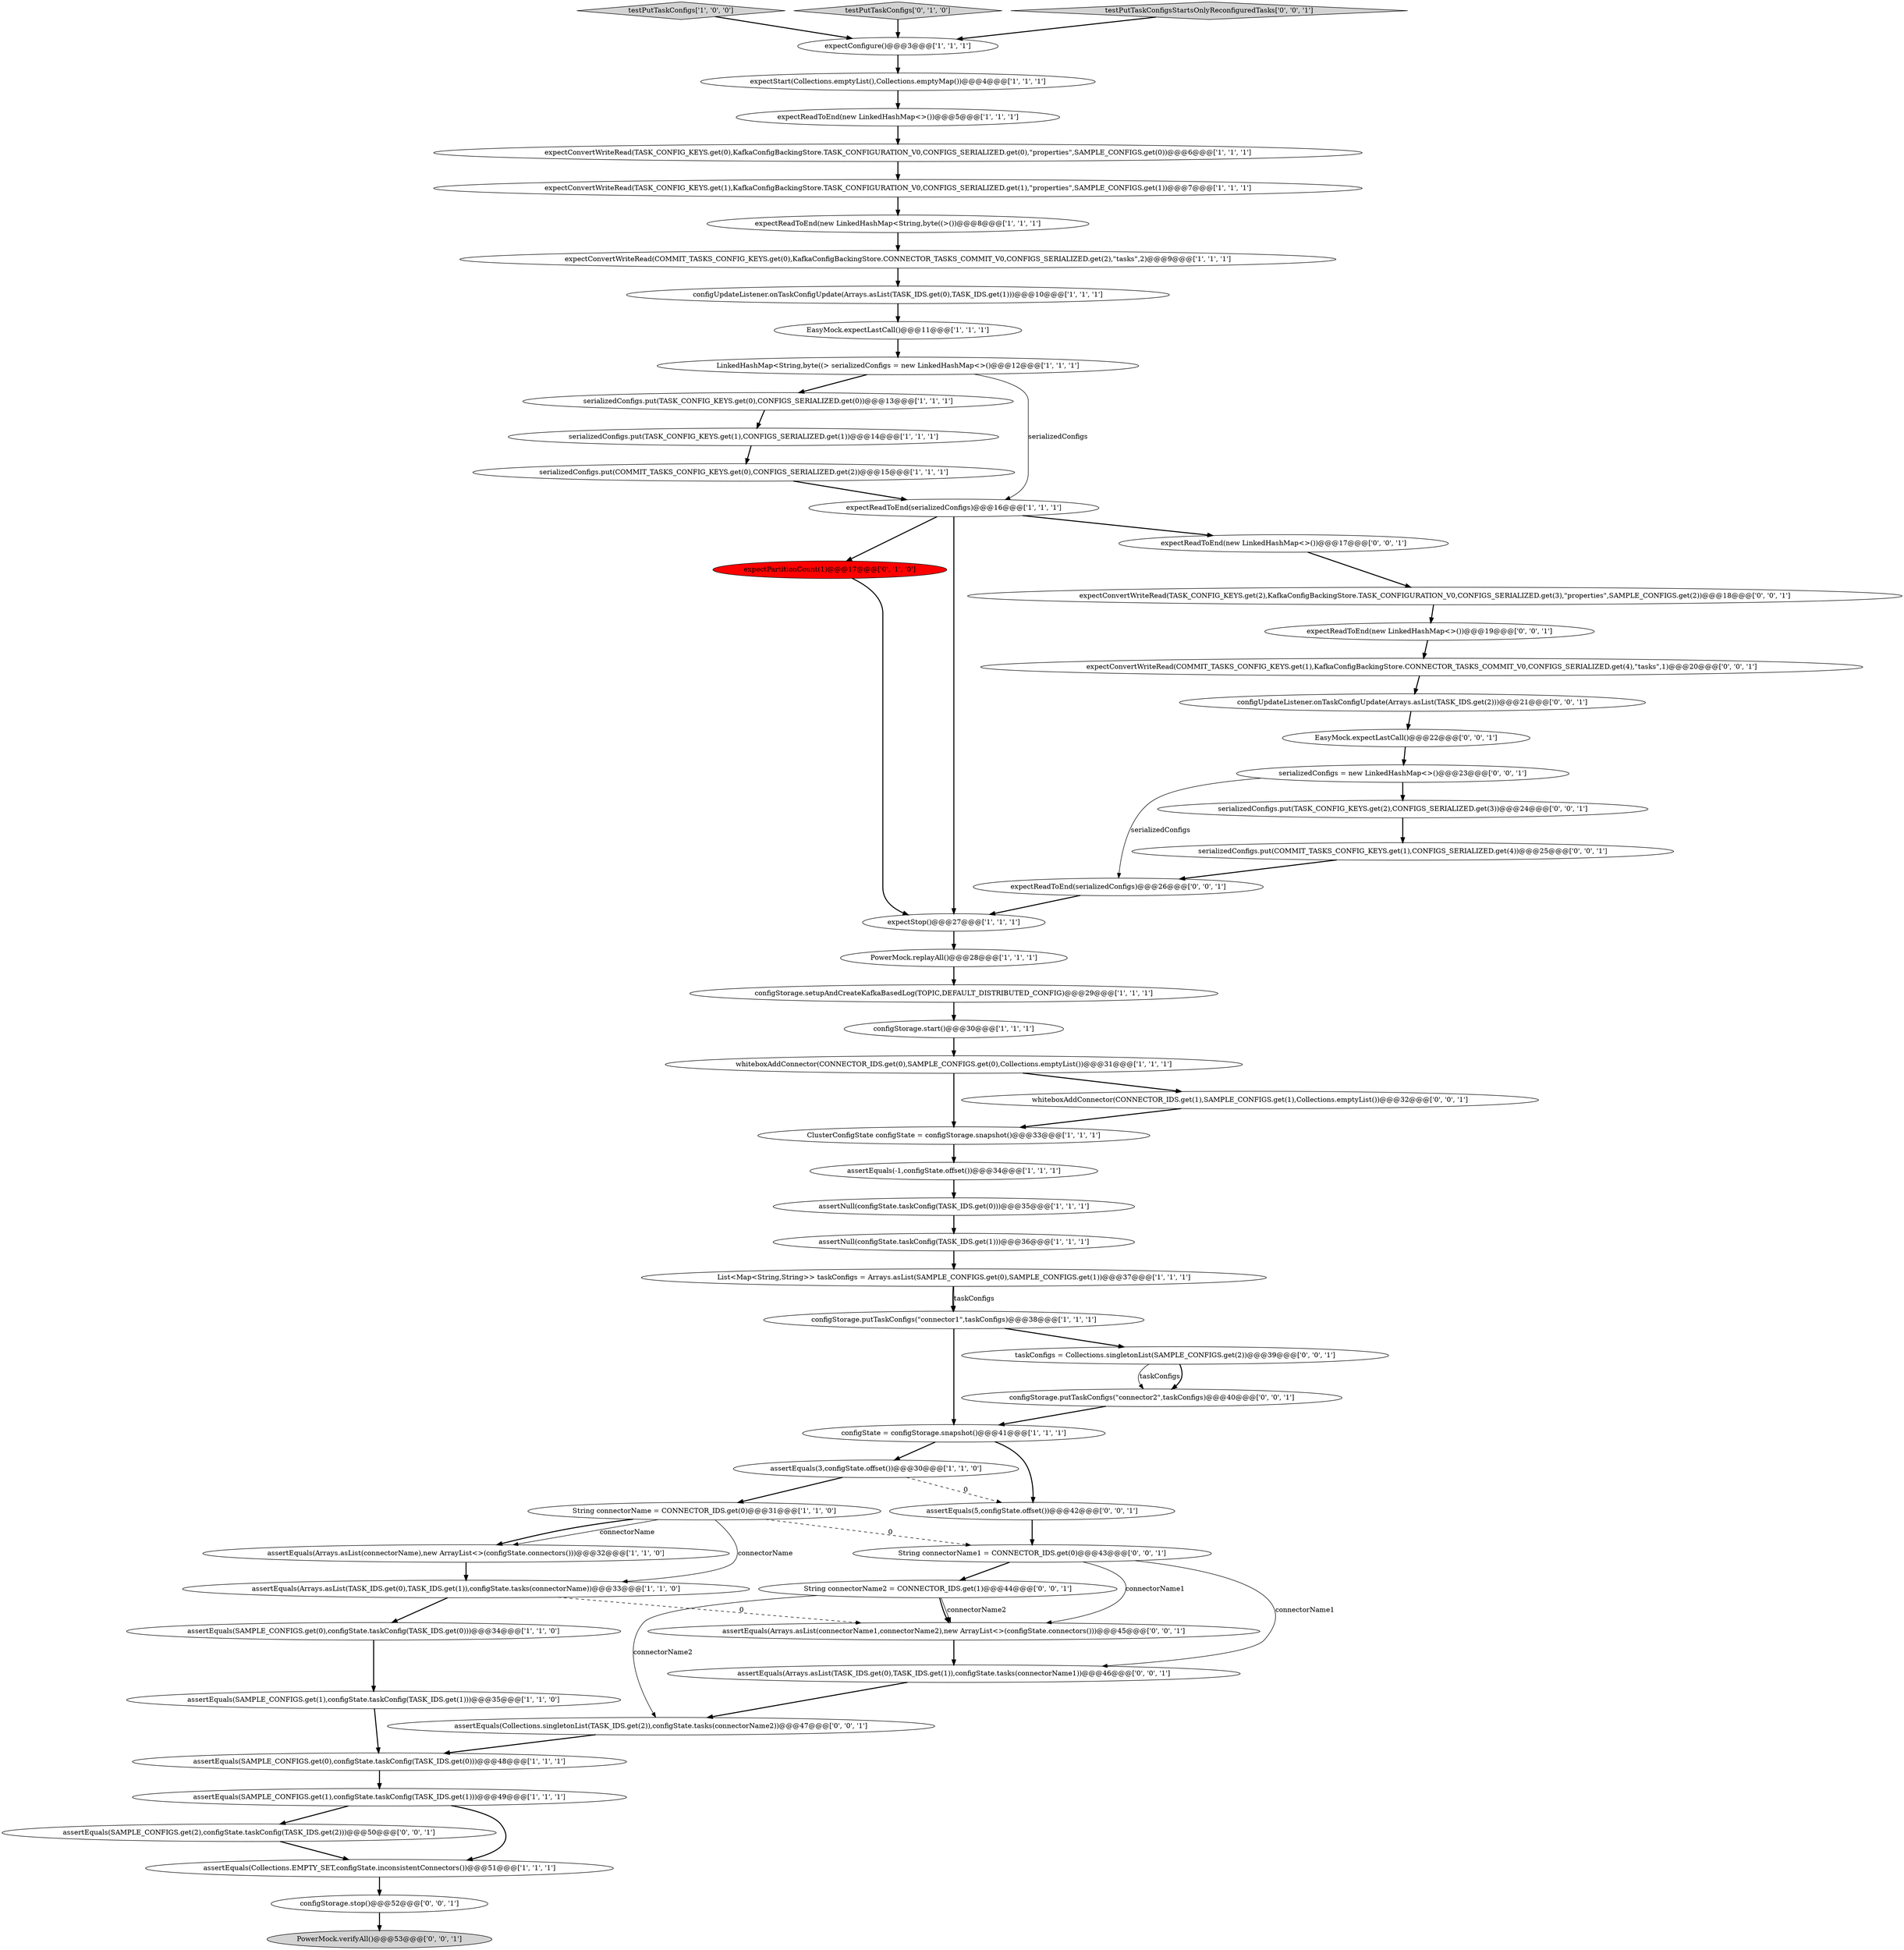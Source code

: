 digraph {
40 [style = filled, label = "expectConvertWriteRead(TASK_CONFIG_KEYS.get(2),KafkaConfigBackingStore.TASK_CONFIGURATION_V0,CONFIGS_SERIALIZED.get(3),\"properties\",SAMPLE_CONFIGS.get(2))@@@18@@@['0', '0', '1']", fillcolor = white, shape = ellipse image = "AAA0AAABBB3BBB"];
56 [style = filled, label = "String connectorName1 = CONNECTOR_IDS.get(0)@@@43@@@['0', '0', '1']", fillcolor = white, shape = ellipse image = "AAA0AAABBB3BBB"];
58 [style = filled, label = "expectConvertWriteRead(COMMIT_TASKS_CONFIG_KEYS.get(1),KafkaConfigBackingStore.CONNECTOR_TASKS_COMMIT_V0,CONFIGS_SERIALIZED.get(4),\"tasks\",1)@@@20@@@['0', '0', '1']", fillcolor = white, shape = ellipse image = "AAA0AAABBB3BBB"];
22 [style = filled, label = "configStorage.putTaskConfigs(\"connector1\",taskConfigs)@@@38@@@['1', '1', '1']", fillcolor = white, shape = ellipse image = "AAA0AAABBB1BBB"];
43 [style = filled, label = "assertEquals(Arrays.asList(connectorName1,connectorName2),new ArrayList<>(configState.connectors()))@@@45@@@['0', '0', '1']", fillcolor = white, shape = ellipse image = "AAA0AAABBB3BBB"];
52 [style = filled, label = "EasyMock.expectLastCall()@@@22@@@['0', '0', '1']", fillcolor = white, shape = ellipse image = "AAA0AAABBB3BBB"];
44 [style = filled, label = "assertEquals(Collections.singletonList(TASK_IDS.get(2)),configState.tasks(connectorName2))@@@47@@@['0', '0', '1']", fillcolor = white, shape = ellipse image = "AAA0AAABBB3BBB"];
46 [style = filled, label = "serializedConfigs = new LinkedHashMap<>()@@@23@@@['0', '0', '1']", fillcolor = white, shape = ellipse image = "AAA0AAABBB3BBB"];
29 [style = filled, label = "List<Map<String,String>> taskConfigs = Arrays.asList(SAMPLE_CONFIGS.get(0),SAMPLE_CONFIGS.get(1))@@@37@@@['1', '1', '1']", fillcolor = white, shape = ellipse image = "AAA0AAABBB1BBB"];
11 [style = filled, label = "ClusterConfigState configState = configStorage.snapshot()@@@33@@@['1', '1', '1']", fillcolor = white, shape = ellipse image = "AAA0AAABBB1BBB"];
36 [style = filled, label = "expectPartitionCount(1)@@@17@@@['0', '1', '0']", fillcolor = red, shape = ellipse image = "AAA1AAABBB2BBB"];
21 [style = filled, label = "expectConvertWriteRead(TASK_CONFIG_KEYS.get(1),KafkaConfigBackingStore.TASK_CONFIGURATION_V0,CONFIGS_SERIALIZED.get(1),\"properties\",SAMPLE_CONFIGS.get(1))@@@7@@@['1', '1', '1']", fillcolor = white, shape = ellipse image = "AAA0AAABBB1BBB"];
8 [style = filled, label = "EasyMock.expectLastCall()@@@11@@@['1', '1', '1']", fillcolor = white, shape = ellipse image = "AAA0AAABBB1BBB"];
23 [style = filled, label = "String connectorName = CONNECTOR_IDS.get(0)@@@31@@@['1', '1', '0']", fillcolor = white, shape = ellipse image = "AAA0AAABBB1BBB"];
25 [style = filled, label = "testPutTaskConfigs['1', '0', '0']", fillcolor = lightgray, shape = diamond image = "AAA0AAABBB1BBB"];
24 [style = filled, label = "assertEquals(SAMPLE_CONFIGS.get(1),configState.taskConfig(TASK_IDS.get(1)))@@@35@@@['1', '1', '0']", fillcolor = white, shape = ellipse image = "AAA0AAABBB1BBB"];
32 [style = filled, label = "assertEquals(-1,configState.offset())@@@34@@@['1', '1', '1']", fillcolor = white, shape = ellipse image = "AAA0AAABBB1BBB"];
37 [style = filled, label = "testPutTaskConfigs['0', '1', '0']", fillcolor = lightgray, shape = diamond image = "AAA0AAABBB2BBB"];
51 [style = filled, label = "expectReadToEnd(new LinkedHashMap<>())@@@17@@@['0', '0', '1']", fillcolor = white, shape = ellipse image = "AAA0AAABBB3BBB"];
18 [style = filled, label = "configUpdateListener.onTaskConfigUpdate(Arrays.asList(TASK_IDS.get(0),TASK_IDS.get(1)))@@@10@@@['1', '1', '1']", fillcolor = white, shape = ellipse image = "AAA0AAABBB1BBB"];
55 [style = filled, label = "expectReadToEnd(new LinkedHashMap<>())@@@19@@@['0', '0', '1']", fillcolor = white, shape = ellipse image = "AAA0AAABBB3BBB"];
0 [style = filled, label = "configStorage.start()@@@30@@@['1', '1', '1']", fillcolor = white, shape = ellipse image = "AAA0AAABBB1BBB"];
3 [style = filled, label = "expectConvertWriteRead(TASK_CONFIG_KEYS.get(0),KafkaConfigBackingStore.TASK_CONFIGURATION_V0,CONFIGS_SERIALIZED.get(0),\"properties\",SAMPLE_CONFIGS.get(0))@@@6@@@['1', '1', '1']", fillcolor = white, shape = ellipse image = "AAA0AAABBB1BBB"];
6 [style = filled, label = "expectReadToEnd(serializedConfigs)@@@16@@@['1', '1', '1']", fillcolor = white, shape = ellipse image = "AAA0AAABBB1BBB"];
10 [style = filled, label = "expectReadToEnd(new LinkedHashMap<>())@@@5@@@['1', '1', '1']", fillcolor = white, shape = ellipse image = "AAA0AAABBB1BBB"];
54 [style = filled, label = "taskConfigs = Collections.singletonList(SAMPLE_CONFIGS.get(2))@@@39@@@['0', '0', '1']", fillcolor = white, shape = ellipse image = "AAA0AAABBB3BBB"];
59 [style = filled, label = "configStorage.stop()@@@52@@@['0', '0', '1']", fillcolor = white, shape = ellipse image = "AAA0AAABBB3BBB"];
42 [style = filled, label = "serializedConfigs.put(COMMIT_TASKS_CONFIG_KEYS.get(1),CONFIGS_SERIALIZED.get(4))@@@25@@@['0', '0', '1']", fillcolor = white, shape = ellipse image = "AAA0AAABBB3BBB"];
30 [style = filled, label = "serializedConfigs.put(TASK_CONFIG_KEYS.get(1),CONFIGS_SERIALIZED.get(1))@@@14@@@['1', '1', '1']", fillcolor = white, shape = ellipse image = "AAA0AAABBB1BBB"];
57 [style = filled, label = "testPutTaskConfigsStartsOnlyReconfiguredTasks['0', '0', '1']", fillcolor = lightgray, shape = diamond image = "AAA0AAABBB3BBB"];
60 [style = filled, label = "assertEquals(5,configState.offset())@@@42@@@['0', '0', '1']", fillcolor = white, shape = ellipse image = "AAA0AAABBB3BBB"];
5 [style = filled, label = "whiteboxAddConnector(CONNECTOR_IDS.get(0),SAMPLE_CONFIGS.get(0),Collections.emptyList())@@@31@@@['1', '1', '1']", fillcolor = white, shape = ellipse image = "AAA0AAABBB1BBB"];
7 [style = filled, label = "serializedConfigs.put(COMMIT_TASKS_CONFIG_KEYS.get(0),CONFIGS_SERIALIZED.get(2))@@@15@@@['1', '1', '1']", fillcolor = white, shape = ellipse image = "AAA0AAABBB1BBB"];
38 [style = filled, label = "whiteboxAddConnector(CONNECTOR_IDS.get(1),SAMPLE_CONFIGS.get(1),Collections.emptyList())@@@32@@@['0', '0', '1']", fillcolor = white, shape = ellipse image = "AAA0AAABBB3BBB"];
14 [style = filled, label = "expectConvertWriteRead(COMMIT_TASKS_CONFIG_KEYS.get(0),KafkaConfigBackingStore.CONNECTOR_TASKS_COMMIT_V0,CONFIGS_SERIALIZED.get(2),\"tasks\",2)@@@9@@@['1', '1', '1']", fillcolor = white, shape = ellipse image = "AAA0AAABBB1BBB"];
16 [style = filled, label = "configState = configStorage.snapshot()@@@41@@@['1', '1', '1']", fillcolor = white, shape = ellipse image = "AAA0AAABBB1BBB"];
19 [style = filled, label = "assertNull(configState.taskConfig(TASK_IDS.get(1)))@@@36@@@['1', '1', '1']", fillcolor = white, shape = ellipse image = "AAA0AAABBB1BBB"];
39 [style = filled, label = "String connectorName2 = CONNECTOR_IDS.get(1)@@@44@@@['0', '0', '1']", fillcolor = white, shape = ellipse image = "AAA0AAABBB3BBB"];
13 [style = filled, label = "expectConfigure()@@@3@@@['1', '1', '1']", fillcolor = white, shape = ellipse image = "AAA0AAABBB1BBB"];
41 [style = filled, label = "configStorage.putTaskConfigs(\"connector2\",taskConfigs)@@@40@@@['0', '0', '1']", fillcolor = white, shape = ellipse image = "AAA0AAABBB3BBB"];
20 [style = filled, label = "assertEquals(Arrays.asList(TASK_IDS.get(0),TASK_IDS.get(1)),configState.tasks(connectorName))@@@33@@@['1', '1', '0']", fillcolor = white, shape = ellipse image = "AAA0AAABBB1BBB"];
50 [style = filled, label = "PowerMock.verifyAll()@@@53@@@['0', '0', '1']", fillcolor = lightgray, shape = ellipse image = "AAA0AAABBB3BBB"];
48 [style = filled, label = "serializedConfigs.put(TASK_CONFIG_KEYS.get(2),CONFIGS_SERIALIZED.get(3))@@@24@@@['0', '0', '1']", fillcolor = white, shape = ellipse image = "AAA0AAABBB3BBB"];
9 [style = filled, label = "serializedConfigs.put(TASK_CONFIG_KEYS.get(0),CONFIGS_SERIALIZED.get(0))@@@13@@@['1', '1', '1']", fillcolor = white, shape = ellipse image = "AAA0AAABBB1BBB"];
17 [style = filled, label = "assertEquals(Collections.EMPTY_SET,configState.inconsistentConnectors())@@@51@@@['1', '1', '1']", fillcolor = white, shape = ellipse image = "AAA0AAABBB1BBB"];
15 [style = filled, label = "PowerMock.replayAll()@@@28@@@['1', '1', '1']", fillcolor = white, shape = ellipse image = "AAA0AAABBB1BBB"];
27 [style = filled, label = "assertEquals(SAMPLE_CONFIGS.get(0),configState.taskConfig(TASK_IDS.get(0)))@@@34@@@['1', '1', '0']", fillcolor = white, shape = ellipse image = "AAA0AAABBB1BBB"];
47 [style = filled, label = "assertEquals(Arrays.asList(TASK_IDS.get(0),TASK_IDS.get(1)),configState.tasks(connectorName1))@@@46@@@['0', '0', '1']", fillcolor = white, shape = ellipse image = "AAA0AAABBB3BBB"];
4 [style = filled, label = "expectReadToEnd(new LinkedHashMap<String,byte((>())@@@8@@@['1', '1', '1']", fillcolor = white, shape = ellipse image = "AAA0AAABBB1BBB"];
31 [style = filled, label = "expectStart(Collections.emptyList(),Collections.emptyMap())@@@4@@@['1', '1', '1']", fillcolor = white, shape = ellipse image = "AAA0AAABBB1BBB"];
53 [style = filled, label = "expectReadToEnd(serializedConfigs)@@@26@@@['0', '0', '1']", fillcolor = white, shape = ellipse image = "AAA0AAABBB3BBB"];
28 [style = filled, label = "configStorage.setupAndCreateKafkaBasedLog(TOPIC,DEFAULT_DISTRIBUTED_CONFIG)@@@29@@@['1', '1', '1']", fillcolor = white, shape = ellipse image = "AAA0AAABBB1BBB"];
33 [style = filled, label = "assertNull(configState.taskConfig(TASK_IDS.get(0)))@@@35@@@['1', '1', '1']", fillcolor = white, shape = ellipse image = "AAA0AAABBB1BBB"];
45 [style = filled, label = "configUpdateListener.onTaskConfigUpdate(Arrays.asList(TASK_IDS.get(2)))@@@21@@@['0', '0', '1']", fillcolor = white, shape = ellipse image = "AAA0AAABBB3BBB"];
26 [style = filled, label = "expectStop()@@@27@@@['1', '1', '1']", fillcolor = white, shape = ellipse image = "AAA0AAABBB1BBB"];
1 [style = filled, label = "assertEquals(Arrays.asList(connectorName),new ArrayList<>(configState.connectors()))@@@32@@@['1', '1', '0']", fillcolor = white, shape = ellipse image = "AAA0AAABBB1BBB"];
49 [style = filled, label = "assertEquals(SAMPLE_CONFIGS.get(2),configState.taskConfig(TASK_IDS.get(2)))@@@50@@@['0', '0', '1']", fillcolor = white, shape = ellipse image = "AAA0AAABBB3BBB"];
35 [style = filled, label = "LinkedHashMap<String,byte((> serializedConfigs = new LinkedHashMap<>()@@@12@@@['1', '1', '1']", fillcolor = white, shape = ellipse image = "AAA0AAABBB1BBB"];
2 [style = filled, label = "assertEquals(3,configState.offset())@@@30@@@['1', '1', '0']", fillcolor = white, shape = ellipse image = "AAA0AAABBB1BBB"];
12 [style = filled, label = "assertEquals(SAMPLE_CONFIGS.get(1),configState.taskConfig(TASK_IDS.get(1)))@@@49@@@['1', '1', '1']", fillcolor = white, shape = ellipse image = "AAA0AAABBB1BBB"];
34 [style = filled, label = "assertEquals(SAMPLE_CONFIGS.get(0),configState.taskConfig(TASK_IDS.get(0)))@@@48@@@['1', '1', '1']", fillcolor = white, shape = ellipse image = "AAA0AAABBB1BBB"];
42->53 [style = bold, label=""];
59->50 [style = bold, label=""];
46->53 [style = solid, label="serializedConfigs"];
39->44 [style = solid, label="connectorName2"];
4->14 [style = bold, label=""];
6->26 [style = bold, label=""];
52->46 [style = bold, label=""];
23->20 [style = solid, label="connectorName"];
22->16 [style = bold, label=""];
35->9 [style = bold, label=""];
25->13 [style = bold, label=""];
19->29 [style = bold, label=""];
38->11 [style = bold, label=""];
40->55 [style = bold, label=""];
6->51 [style = bold, label=""];
12->17 [style = bold, label=""];
39->43 [style = bold, label=""];
23->56 [style = dashed, label="0"];
1->20 [style = bold, label=""];
24->34 [style = bold, label=""];
10->3 [style = bold, label=""];
9->30 [style = bold, label=""];
11->32 [style = bold, label=""];
54->41 [style = solid, label="taskConfigs"];
36->26 [style = bold, label=""];
54->41 [style = bold, label=""];
16->2 [style = bold, label=""];
34->12 [style = bold, label=""];
48->42 [style = bold, label=""];
46->48 [style = bold, label=""];
5->38 [style = bold, label=""];
8->35 [style = bold, label=""];
6->36 [style = bold, label=""];
32->33 [style = bold, label=""];
16->60 [style = bold, label=""];
56->47 [style = solid, label="connectorName1"];
20->27 [style = bold, label=""];
12->49 [style = bold, label=""];
28->0 [style = bold, label=""];
2->23 [style = bold, label=""];
51->40 [style = bold, label=""];
23->1 [style = solid, label="connectorName"];
39->43 [style = solid, label="connectorName2"];
43->47 [style = bold, label=""];
15->28 [style = bold, label=""];
31->10 [style = bold, label=""];
30->7 [style = bold, label=""];
7->6 [style = bold, label=""];
26->15 [style = bold, label=""];
58->45 [style = bold, label=""];
53->26 [style = bold, label=""];
56->39 [style = bold, label=""];
44->34 [style = bold, label=""];
23->1 [style = bold, label=""];
2->60 [style = dashed, label="0"];
47->44 [style = bold, label=""];
3->21 [style = bold, label=""];
14->18 [style = bold, label=""];
27->24 [style = bold, label=""];
5->11 [style = bold, label=""];
18->8 [style = bold, label=""];
22->54 [style = bold, label=""];
41->16 [style = bold, label=""];
13->31 [style = bold, label=""];
33->19 [style = bold, label=""];
29->22 [style = bold, label=""];
37->13 [style = bold, label=""];
49->17 [style = bold, label=""];
17->59 [style = bold, label=""];
56->43 [style = solid, label="connectorName1"];
45->52 [style = bold, label=""];
35->6 [style = solid, label="serializedConfigs"];
20->43 [style = dashed, label="0"];
55->58 [style = bold, label=""];
29->22 [style = solid, label="taskConfigs"];
0->5 [style = bold, label=""];
21->4 [style = bold, label=""];
60->56 [style = bold, label=""];
57->13 [style = bold, label=""];
}
